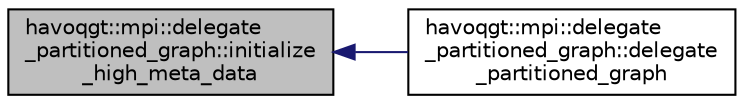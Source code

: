 digraph "havoqgt::mpi::delegate_partitioned_graph::initialize_high_meta_data"
{
  edge [fontname="Helvetica",fontsize="10",labelfontname="Helvetica",labelfontsize="10"];
  node [fontname="Helvetica",fontsize="10",shape=record];
  rankdir="LR";
  Node1 [label="havoqgt::mpi::delegate\l_partitioned_graph::initialize\l_high_meta_data",height=0.2,width=0.4,color="black", fillcolor="grey75", style="filled", fontcolor="black"];
  Node1 -> Node2 [dir="back",color="midnightblue",fontsize="10",style="solid",fontname="Helvetica"];
  Node2 [label="havoqgt::mpi::delegate\l_partitioned_graph::delegate\l_partitioned_graph",height=0.2,width=0.4,color="black", fillcolor="white", style="filled",URL="$classhavoqgt_1_1mpi_1_1delegate__partitioned__graph.html#add0f19ff2279c6f442a1f6f6dc746e3e",tooltip="Constructor that initializes given and unsorted sequence of edges. "];
}
